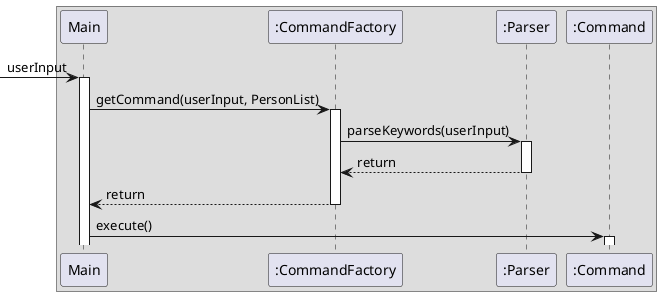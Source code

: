 @startuml
'https://plantuml.com/sequence-diagram

Box
    participant Main
    participant ":CommandFactory" as CommandFactory
    participant ":Parser" as Parser
    participant ":Command" as Command

end Box

-> Main: userInput
activate Main
Main -> CommandFactory: getCommand(userInput, PersonList)
activate CommandFactory
CommandFactory -> Parser: parseKeywords(userInput)
activate Parser
Parser --> CommandFactory: return
deactivate Parser
CommandFactory --> Main: return
deactivate CommandFactory
Main -> Command: execute()
activate Command
@enduml